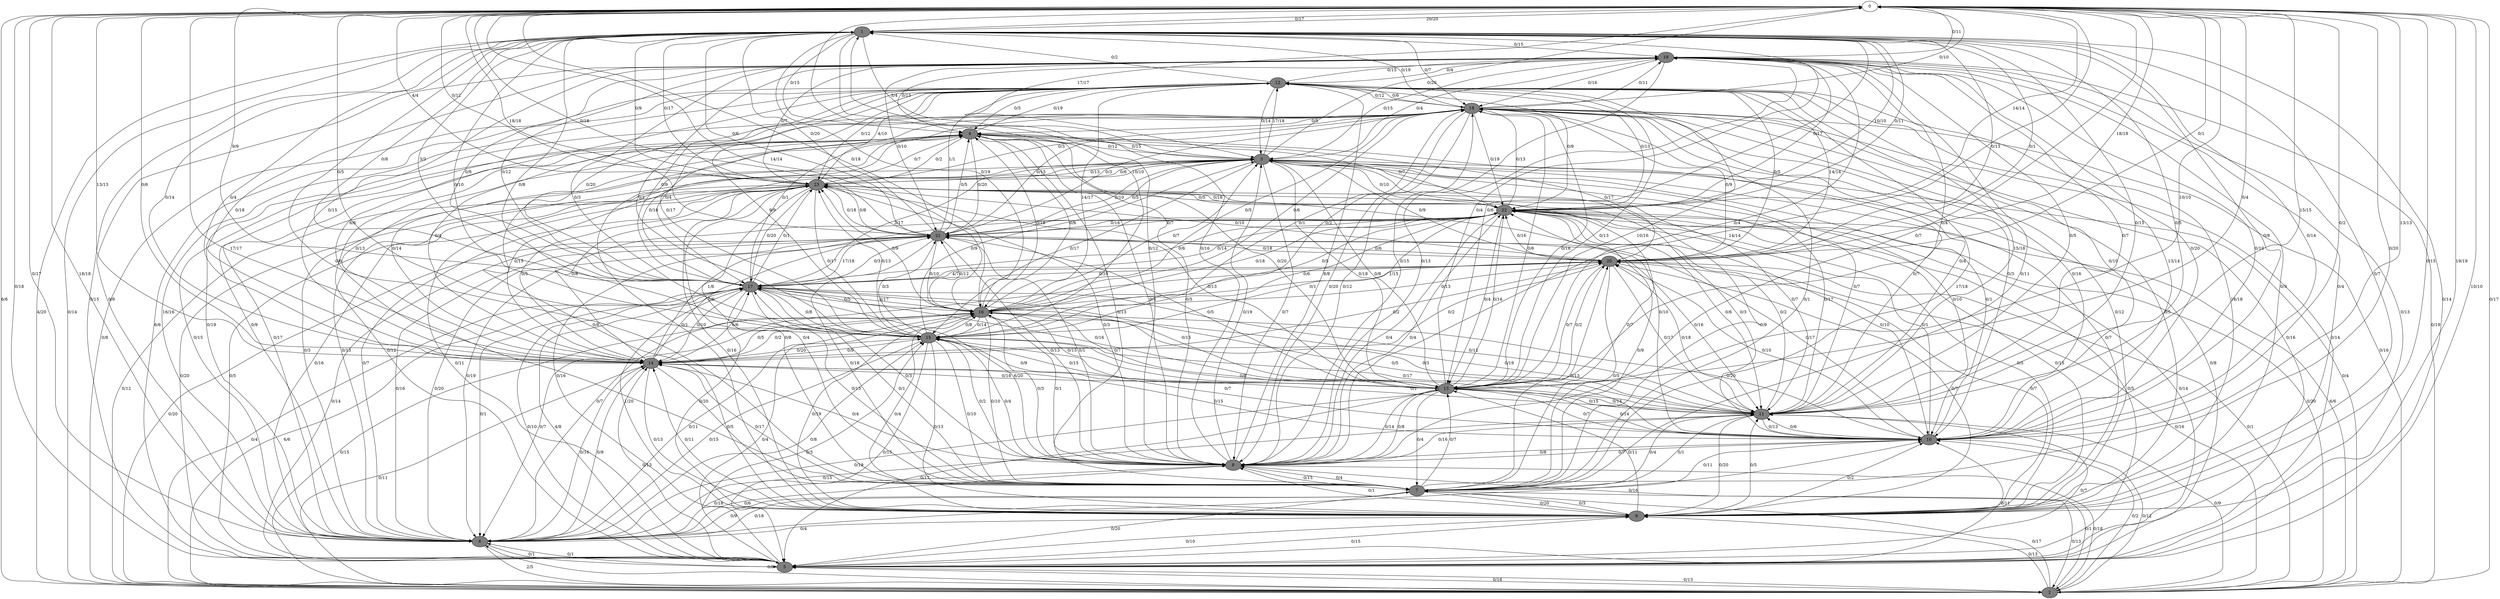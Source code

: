 digraph G {
	0[style=filled fillcolor=grey100];
	0->1[label ="20/20"] ;
	0->2[label ="6/6"] ;
	0->3[label ="17/17"] ;
	0->5[label ="10/10"] ;
	0->6[label ="18/18"] ;
	0->7[label ="17/17"] ;
	0->8[label ="14/14"] ;
	0->9[label ="19/19"] ;
	0->10[label ="13/13"] ;
	0->11[label ="15/15"] ;
	0->13[label ="10/10"] ;
	0->14[label ="13/13"] ;
	0->15[label ="10/10"] ;
	0->16[label ="14/14"] ;
	0->17[label ="9/9"] ;
	0->20[label ="18/18"] ;
	0->21[label ="18/18"] ;
	0->22[label ="14/14"] ;
	0->23[label ="4/4"] ;
	1[style=filled fillcolor=grey50];
	1->0[label ="0/17"] ;
	1->2[label ="4/20"] ;
	1->3[label ="3/4"] ;
	1->4[label ="0/15"] ;
	1->5[label ="0/15"] ;
	1->8[label ="0/12"] ;
	1->10[label ="0/8"] ;
	1->11[label ="0/15"] ;
	1->13[label ="0/6"] ;
	1->14[label ="0/14"] ;
	1->15[label ="0/10"] ;
	1->16[label ="0/19"] ;
	1->17[label ="3/3"] ;
	1->18[label ="0/7"] ;
	1->19[label ="0/15"] ;
	1->20[label ="0/13"] ;
	1->21[label ="0/6"] ;
	1->22[label ="10/10"] ;
	1->23[label ="0/9"] ;
	2[style=filled fillcolor=grey50];
	2->0[label ="0/17"] ;
	2->1[label ="0/14"] ;
	2->3[label ="0/4"] ;
	2->5[label ="0/16"] ;
	2->6[label ="0/8"] ;
	2->7[label ="0/17"] ;
	2->8[label ="0/1"] ;
	2->9[label ="0/13"] ;
	2->10[label ="0/2"] ;
	2->11[label ="0/9"] ;
	2->14[label ="0/11"] ;
	2->16[label ="0/15"] ;
	2->17[label ="6/6"] ;
	2->18[label ="0/16"] ;
	2->19[label ="0/19"] ;
	2->20[label ="0/1"] ;
	2->22[label ="6/6"] ;
	3[style=filled fillcolor=grey50];
	3->0[label ="0/20"] ;
	3->4[label ="0/15"] ;
	3->5[label ="0/8"] ;
	3->6[label ="0/3"] ;
	3->7[label ="0/9"] ;
	3->8[label ="0/7"] ;
	3->9[label ="0/7"] ;
	3->10[label ="0/10"] ;
	3->12[label ="17/18"] ;
	3->13[label ="0/18"] ;
	3->15[label ="0/17"] ;
	3->17[label ="3/17"] ;
	3->19[label ="0/4"] ;
	3->20[label ="0/9"] ;
	3->21[label ="0/10"] ;
	3->22[label ="0/10"] ;
	3->23[label ="0/13"] ;
	4[style=filled fillcolor=grey50];
	4->3[label ="0/12"] ;
	4->5[label ="0/12"] ;
	4->6[label ="0/15"] ;
	4->7[label ="0/13"] ;
	4->8[label ="0/4"] ;
	4->9[label ="0/8"] ;
	4->12[label ="0/19"] ;
	4->14[label ="0/14"] ;
	4->16[label ="0/6"] ;
	4->21[label ="0/20"] ;
	4->22[label ="0/7"] ;
	4->23[label ="0/2"] ;
	5[style=filled fillcolor=grey50];
	5->0[label ="0/18"] ;
	5->1[label ="0/14"] ;
	5->2[label ="0/13"] ;
	5->3[label ="0/11"] ;
	5->6[label ="0/1"] ;
	5->9[label ="0/15"] ;
	5->10[label ="0/11"] ;
	5->12[label ="6/6"] ;
	5->14[label ="0/13"] ;
	5->15[label ="0/3"] ;
	5->16[label ="0/4"] ;
	5->17[label ="4/8"] ;
	5->18[label ="0/14"] ;
	5->21[label ="0/14"] ;
	5->22[label ="0/14"] ;
	5->23[label ="0/5"] ;
	6[style=filled fillcolor=grey50];
	6->0[label ="0/17"] ;
	6->2[label ="2/5"] ;
	6->3[label ="0/13"] ;
	6->4[label ="0/17"] ;
	6->5[label ="0/1"] ;
	6->7[label ="0/18"] ;
	6->8[label ="0/6"] ;
	6->10[label ="0/16"] ;
	6->11[label ="0/15"] ;
	6->12[label ="16/16"] ;
	6->14[label ="0/9"] ;
	6->15[label ="0/8"] ;
	6->16[label ="0/11"] ;
	6->18[label ="0/9"] ;
	6->20[label ="0/7"] ;
	6->21[label ="0/20"] ;
	6->23[label ="0/7"] ;
	7[style=filled fillcolor=grey50];
	7->0[label ="0/20"] ;
	7->1[label ="0/6"] ;
	7->2[label ="0/13"] ;
	7->3[label ="0/7"] ;
	7->5[label ="0/20"] ;
	7->6[label ="0/9"] ;
	7->8[label ="0/4"] ;
	7->9[label ="0/20"] ;
	7->10[label ="0/11"] ;
	7->11[label ="0/4"] ;
	7->12[label ="17/18"] ;
	7->13[label ="0/7"] ;
	7->14[label ="0/17"] ;
	7->17[label ="0/1"] ;
	7->20[label ="0/13"] ;
	7->22[label ="0/9"] ;
	7->23[label ="0/8"] ;
	8[style=filled fillcolor=grey50];
	8->0[label ="0/7"] ;
	8->1[label ="0/16"] ;
	8->2[label ="0/18"] ;
	8->3[label ="0/19"] ;
	8->4[label ="0/5"] ;
	8->6[label ="0/18"] ;
	8->7[label ="0/15"] ;
	8->10[label ="0/7"] ;
	8->12[label ="8/8"] ;
	8->13[label ="0/8"] ;
	8->14[label ="0/4"] ;
	8->15[label ="0/4"] ;
	8->16[label ="0/3"] ;
	8->17[label ="6/20"] ;
	8->18[label ="0/12"] ;
	8->19[label ="0/13"] ;
	8->21[label ="0/1"] ;
	8->22[label ="0/4"] ;
	8->23[label ="0/3"] ;
	9[style=filled fillcolor=grey50];
	9->0[label ="0/15"] ;
	9->1[label ="0/7"] ;
	9->4[label ="0/1"] ;
	9->5[label ="0/10"] ;
	9->6[label ="0/4"] ;
	9->7[label ="0/3"] ;
	9->8[label ="0/1"] ;
	9->10[label ="0/2"] ;
	9->11[label ="0/5"] ;
	9->12[label ="18/18"] ;
	9->13[label ="0/11"] ;
	9->14[label ="0/11"] ;
	9->16[label ="0/4"] ;
	9->17[label ="1/20"] ;
	9->18[label ="0/5"] ;
	9->19[label ="0/3"] ;
	9->20[label ="0/7"] ;
	9->22[label ="0/15"] ;
	9->23[label ="0/16"] ;
	10[style=filled fillcolor=grey50];
	10->0[label ="0/2"] ;
	10->1[label ="0/14"] ;
	10->2[label ="0/12"] ;
	10->3[label ="0/1"] ;
	10->8[label ="0/8"] ;
	10->11[label ="0/6"] ;
	10->12[label ="13/14"] ;
	10->13[label ="0/14"] ;
	10->14[label ="0/15"] ;
	10->17[label ="0/5"] ;
	10->18[label ="0/16"] ;
	10->19[label ="0/20"] ;
	10->20[label ="0/10"] ;
	10->21[label ="0/17"] ;
	10->22[label ="0/1"] ;
	10->23[label ="0/10"] ;
	11[style=filled fillcolor=grey50];
	11->1[label ="0/5"] ;
	11->3[label ="0/7"] ;
	11->4[label ="0/7"] ;
	11->5[label ="0/7"] ;
	11->7[label ="0/1"] ;
	11->8[label ="0/16"] ;
	11->9[label ="0/20"] ;
	11->10[label ="0/13"] ;
	11->12[label ="15/18"] ;
	11->13[label ="0/15"] ;
	11->14[label ="0/1"] ;
	11->15[label ="0/17"] ;
	11->16[label ="0/19"] ;
	11->18[label ="0/4"] ;
	11->19[label ="0/7"] ;
	11->20[label ="0/18"] ;
	11->22[label ="0/2"] ;
	11->23[label ="0/17"] ;
	12[style=filled fillcolor=grey50];
	12->1[label ="0/2"] ;
	12->2[label ="0/8"] ;
	12->3[label ="0/14"] ;
	12->4[label ="0/5"] ;
	12->10[label ="0/10"] ;
	12->13[label ="0/13"] ;
	12->15[label ="0/17"] ;
	12->17[label ="0/20"] ;
	12->18[label ="0/6"] ;
	12->19[label ="0/15"] ;
	12->20[label ="0/5"] ;
	12->22[label ="0/9"] ;
	12->23[label ="0/12"] ;
	13[style=filled fillcolor=grey50];
	13->0[label ="0/4"] ;
	13->1[label ="0/4"] ;
	13->3[label ="0/8"] ;
	13->4[label ="0/20"] ;
	13->5[label ="0/17"] ;
	13->6[label ="0/19"] ;
	13->7[label ="0/4"] ;
	13->8[label ="0/14"] ;
	13->10[label ="0/7"] ;
	13->11[label ="0/14"] ;
	13->12[label ="10/16"] ;
	13->15[label ="0/15"] ;
	13->16[label ="0/7"] ;
	13->17[label ="0/15"] ;
	13->18[label ="0/18"] ;
	13->19[label ="0/4"] ;
	13->20[label ="0/2"] ;
	13->21[label ="0/5"] ;
	13->22[label ="0/16"] ;
	13->23[label ="0/13"] ;
	14[style=filled fillcolor=grey50];
	14->0[label ="0/6"] ;
	14->1[label ="0/4"] ;
	14->3[label ="0/15"] ;
	14->4[label ="0/13"] ;
	14->6[label ="0/16"] ;
	14->7[label ="0/5"] ;
	14->9[label ="0/13"] ;
	14->12[label ="6/6"] ;
	14->13[label ="0/18"] ;
	14->15[label ="0/9"] ;
	14->16[label ="0/5"] ;
	14->17[label ="6/6"] ;
	14->19[label ="0/15"] ;
	14->20[label ="0/2"] ;
	14->21[label ="0/6"] ;
	14->22[label ="1/6"] ;
	14->23[label ="0/8"] ;
	15[style=filled fillcolor=grey50];
	15->0[label ="0/5"] ;
	15->1[label ="0/8"] ;
	15->3[label ="0/9"] ;
	15->5[label ="0/15"] ;
	15->6[label ="0/15"] ;
	15->7[label ="0/10"] ;
	15->8[label ="0/2"] ;
	15->9[label ="0/13"] ;
	15->10[label ="0/7"] ;
	15->11[label ="0/8"] ;
	15->12[label ="9/9"] ;
	15->13[label ="0/9"] ;
	15->14[label ="0/20"] ;
	15->16[label ="0/8"] ;
	15->18[label ="0/1"] ;
	15->19[label ="0/3"] ;
	15->21[label ="0/3"] ;
	15->22[label ="1/15"] ;
	15->23[label ="0/13"] ;
	16[style=filled fillcolor=grey50];
	16->0[label ="0/18"] ;
	16->3[label ="0/7"] ;
	16->4[label ="0/18"] ;
	16->6[label ="0/7"] ;
	16->7[label ="0/10"] ;
	16->8[label ="0/1"] ;
	16->9[label ="0/19"] ;
	16->10[label ="0/20"] ;
	16->11[label ="0/3"] ;
	16->12[label ="14/17"] ;
	16->13[label ="0/15"] ;
	16->14[label ="0/2"] ;
	16->15[label ="0/14"] ;
	16->17[label ="0/17"] ;
	16->18[label ="0/5"] ;
	16->20[label ="0/13"] ;
	16->21[label ="0/12"] ;
	16->22[label ="0/18"] ;
	16->23[label ="0/9"] ;
	17[style=filled fillcolor=grey50];
	17->1[label ="0/8"] ;
	17->2[label ="0/4"] ;
	17->4[label ="0/16"] ;
	17->5[label ="0/10"] ;
	17->6[label ="0/1"] ;
	17->7[label ="0/13"] ;
	17->8[label ="0/3"] ;
	17->9[label ="0/20"] ;
	17->11[label ="0/12"] ;
	17->12[label ="0/9"] ;
	17->13[label ="0/16"] ;
	17->14[label ="0/10"] ;
	17->15[label ="0/8"] ;
	17->16[label ="0/5"] ;
	17->18[label ="0/1"] ;
	17->19[label ="0/12"] ;
	17->20[label ="0/10"] ;
	17->21[label ="0/3"] ;
	17->22[label ="0/14"] ;
	17->23[label ="0/1"] ;
	18[style=filled fillcolor=grey50];
	18->0[label ="0/10"] ;
	18->1[label ="0/19"] ;
	18->4[label ="0/5"] ;
	18->5[label ="0/16"] ;
	18->6[label ="0/19"] ;
	18->7[label ="0/1"] ;
	18->8[label ="0/20"] ;
	18->9[label ="0/12"] ;
	18->10[label ="0/3"] ;
	18->12[label ="0/12"] ;
	18->13[label ="0/6"] ;
	18->14[label ="0/4"] ;
	18->15[label ="0/2"] ;
	18->16[label ="0/6"] ;
	18->17[label ="0/4"] ;
	18->19[label ="0/11"] ;
	18->20[label ="0/9"] ;
	18->21[label ="0/15"] ;
	18->22[label ="0/19"] ;
	19[style=filled fillcolor=grey50];
	19->0[label ="0/11"] ;
	19->3[label ="0/15"] ;
	19->4[label ="0/15"] ;
	19->5[label ="0/13"] ;
	19->6[label ="0/9"] ;
	19->7[label ="0/11"] ;
	19->8[label ="0/15"] ;
	19->9[label ="0/4"] ;
	19->10[label ="0/10"] ;
	19->11[label ="0/5"] ;
	19->12[label ="0/4"] ;
	19->13[label ="0/4"] ;
	19->14[label ="0/18"] ;
	19->15[label ="0/1"] ;
	19->17[label ="0/8"] ;
	19->18[label ="0/16"] ;
	19->21[label ="0/10"] ;
	20[style=filled fillcolor=grey50];
	20->0[label ="0/1"] ;
	20->1[label ="0/1"] ;
	20->2[label ="0/16"] ;
	20->4[label ="0/17"] ;
	20->7[label ="0/5"] ;
	20->9[label ="0/7"] ;
	20->11[label ="0/17"] ;
	20->12[label ="14/14"] ;
	20->13[label ="0/7"] ;
	20->14[label ="0/2"] ;
	20->16[label ="0/1"] ;
	20->17[label ="4/7"] ;
	20->21[label ="0/6"] ;
	20->22[label ="0/16"] ;
	20->23[label ="0/10"] ;
	21[style=filled fillcolor=grey50];
	21->0[label ="0/18"] ;
	21->1[label ="0/20"] ;
	21->2[label ="0/20"] ;
	21->3[label ="0/5"] ;
	21->4[label ="0/5"] ;
	21->6[label ="0/16"] ;
	21->7[label ="0/18"] ;
	21->8[label ="0/13"] ;
	21->9[label ="0/16"] ;
	21->11[label ="0/16"] ;
	21->12[label ="1/1"] ;
	21->16[label ="0/10"] ;
	21->17[label ="17/18"] ;
	21->18[label ="0/3"] ;
	21->20[label ="0/18"] ;
	21->22[label ="0/7"] ;
	21->23[label ="0/8"] ;
	22[style=filled fillcolor=grey50];
	22->1[label ="0/11"] ;
	22->2[label ="0/20"] ;
	22->5[label ="0/5"] ;
	22->6[label ="0/19"] ;
	22->8[label ="0/4"] ;
	22->9[label ="0/5"] ;
	22->10[label ="0/10"] ;
	22->11[label ="0/6"] ;
	22->12[label ="0/13"] ;
	22->13[label ="0/4"] ;
	22->15[label ="0/6"] ;
	22->16[label ="0/5"] ;
	22->17[label ="0/6"] ;
	22->18[label ="0/13"] ;
	22->19[label ="0/17"] ;
	22->21[label ="0/16"] ;
	22->23[label ="0/18"] ;
	23[style=filled fillcolor=grey50];
	23->0[label ="0/12"] ;
	23->1[label ="0/17"] ;
	23->2[label ="0/12"] ;
	23->3[label ="0/6"] ;
	23->4[label ="0/7"] ;
	23->5[label ="0/20"] ;
	23->6[label ="0/16"] ;
	23->7[label ="0/4"] ;
	23->10[label ="0/3"] ;
	23->11[label ="0/7"] ;
	23->12[label ="4/10"] ;
	23->14[label ="0/5"] ;
	23->15[label ="0/17"] ;
	23->17[label ="0/20"] ;
	23->18[label ="0/3"] ;
	23->19[label ="0/7"] ;
	23->21[label ="0/18"] ;
	23->22[label ="0/5"] ;
}
